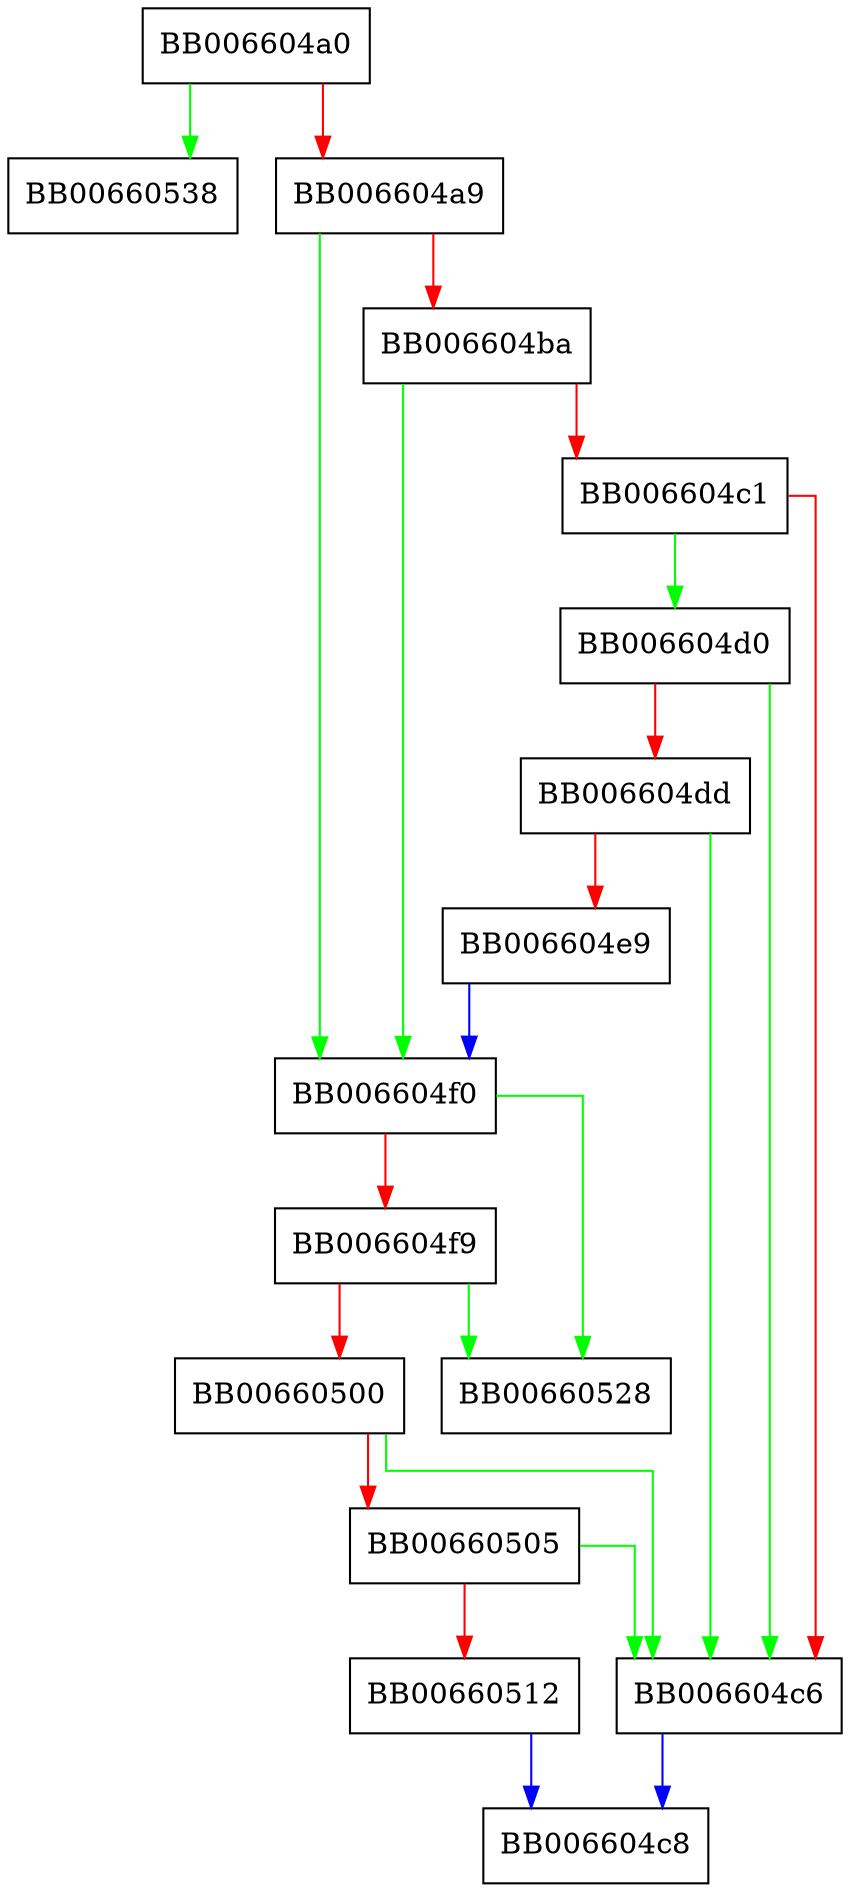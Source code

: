 digraph X509v3_asid_is_canonical {
  node [shape="box"];
  graph [splines=ortho];
  BB006604a0 -> BB00660538 [color="green"];
  BB006604a0 -> BB006604a9 [color="red"];
  BB006604a9 -> BB006604f0 [color="green"];
  BB006604a9 -> BB006604ba [color="red"];
  BB006604ba -> BB006604f0 [color="green"];
  BB006604ba -> BB006604c1 [color="red"];
  BB006604c1 -> BB006604d0 [color="green"];
  BB006604c1 -> BB006604c6 [color="red"];
  BB006604c6 -> BB006604c8 [color="blue"];
  BB006604d0 -> BB006604c6 [color="green"];
  BB006604d0 -> BB006604dd [color="red"];
  BB006604dd -> BB006604c6 [color="green"];
  BB006604dd -> BB006604e9 [color="red"];
  BB006604e9 -> BB006604f0 [color="blue"];
  BB006604f0 -> BB00660528 [color="green"];
  BB006604f0 -> BB006604f9 [color="red"];
  BB006604f9 -> BB00660528 [color="green"];
  BB006604f9 -> BB00660500 [color="red"];
  BB00660500 -> BB006604c6 [color="green"];
  BB00660500 -> BB00660505 [color="red"];
  BB00660505 -> BB006604c6 [color="green"];
  BB00660505 -> BB00660512 [color="red"];
  BB00660512 -> BB006604c8 [color="blue"];
}
